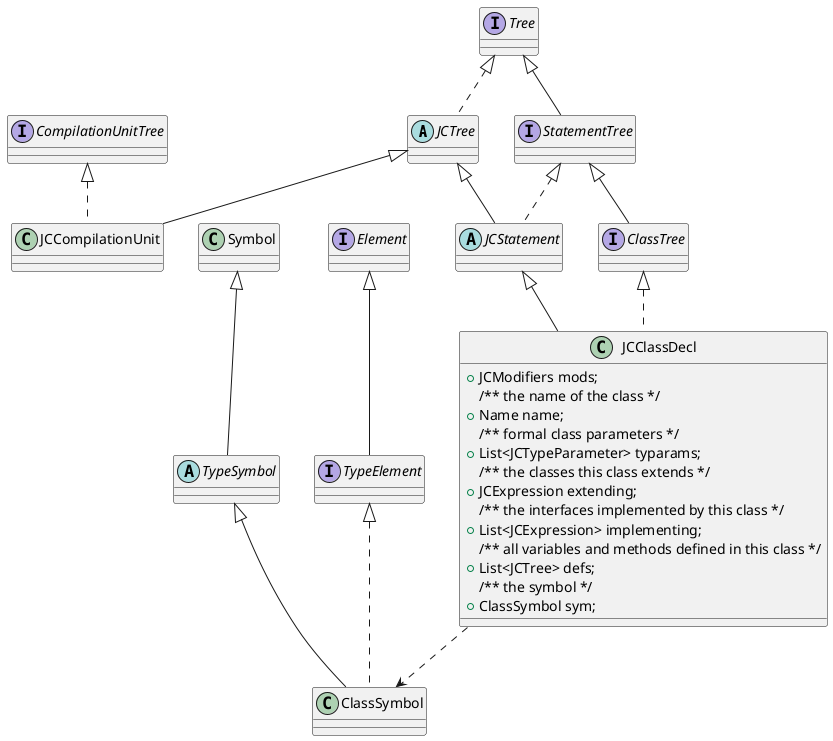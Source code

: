 @@startuml JCTree-model

abstract class JCTree implements Tree

class JCCompilationUnit extends JCTree implements CompilationUnitTree 


class JCClassDecl extends JCStatement implements ClassTree{
    + JCModifiers mods;
    /** the name of the class */
    + Name name;
    /** formal class parameters */
    + List<JCTypeParameter> typarams;
    /** the classes this class extends */
    + JCExpression extending;
    /** the interfaces implemented by this class */
    + List<JCExpression> implementing;
    /** all variables and methods defined in this class */
    + List<JCTree> defs;
    /** the symbol */
    + ClassSymbol sym;
}
JCClassDecl ..> ClassSymbol
class ClassSymbol extends TypeSymbol implements TypeElement

interface TypeElement extends Element

abstract class TypeSymbol extends Symbol
interface ClassTree extends StatementTree
interface StatementTree extends Tree
abstract class JCStatement extends JCTree implements StatementTree
@@enduml